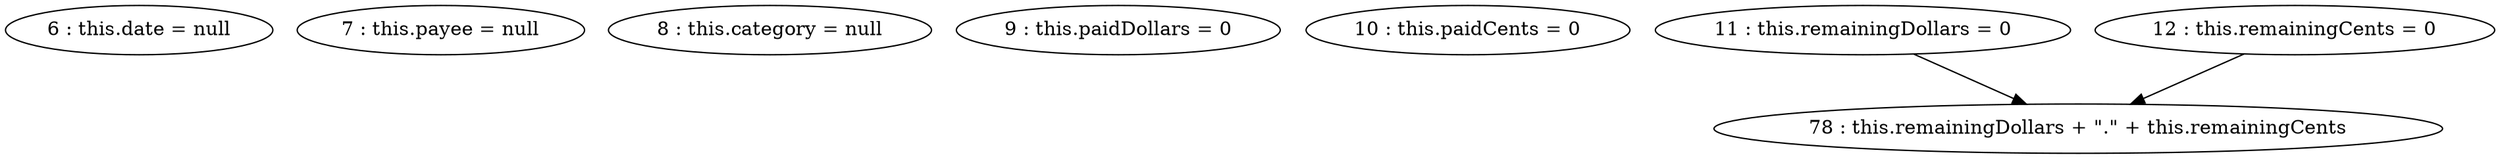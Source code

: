 digraph G {
"6 : this.date = null"
"7 : this.payee = null"
"8 : this.category = null"
"9 : this.paidDollars = 0"
"10 : this.paidCents = 0"
"11 : this.remainingDollars = 0"
"11 : this.remainingDollars = 0" -> "78 : this.remainingDollars + \".\" + this.remainingCents"
"12 : this.remainingCents = 0"
"12 : this.remainingCents = 0" -> "78 : this.remainingDollars + \".\" + this.remainingCents"
"78 : this.remainingDollars + \".\" + this.remainingCents"
}